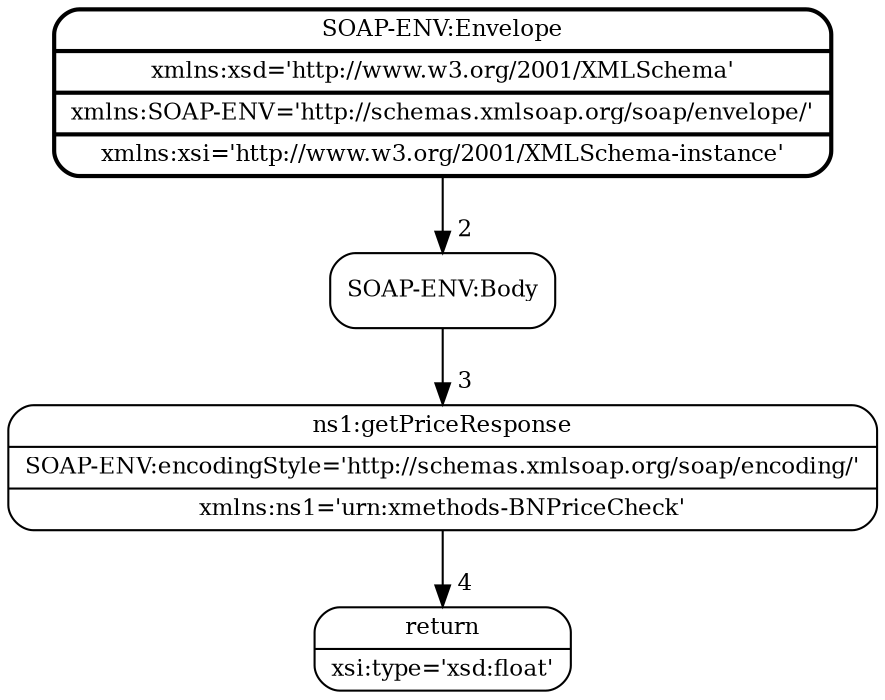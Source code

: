 digraph G {
// Diagram source, tuned for GraphViz 2.38 on Windows
  margin=0.0
  node[fontsize=11.0]
  edge[labeldistance=1.5 labelangle=-45.0 fontsize=11.0]
//
  rankdir=TD
  node[shape=Mrecord]
  struct1[label="{<f0>SOAP-ENV:Envelope| xmlns:xsd='http://www.w3.org/2001/XMLSchema'| xmlns:SOAP-ENV='http://schemas.xmlsoap.org/soap/envelope/'| xmlns:xsi='http://www.w3.org/2001/XMLSchema-instance'} "];
  struct1 [style=bold];
  struct2[label="{ <f0>SOAP-ENV:Body }"];
  struct1 -> struct2:f0 [headlabel="2"]
  struct3[label="{ <f0>ns1:getPriceResponse| SOAP-ENV:encodingStyle='http://schemas.xmlsoap.org/soap/encoding/'| xmlns:ns1='urn:xmethods-BNPriceCheck'} "];
  struct2 -> struct3:f0 [headlabel="3"]
  struct4[label="{ <f0>return| xsi:type='xsd:float' } "];
  struct3 -> struct4:f0 [headlabel="4"]
}
